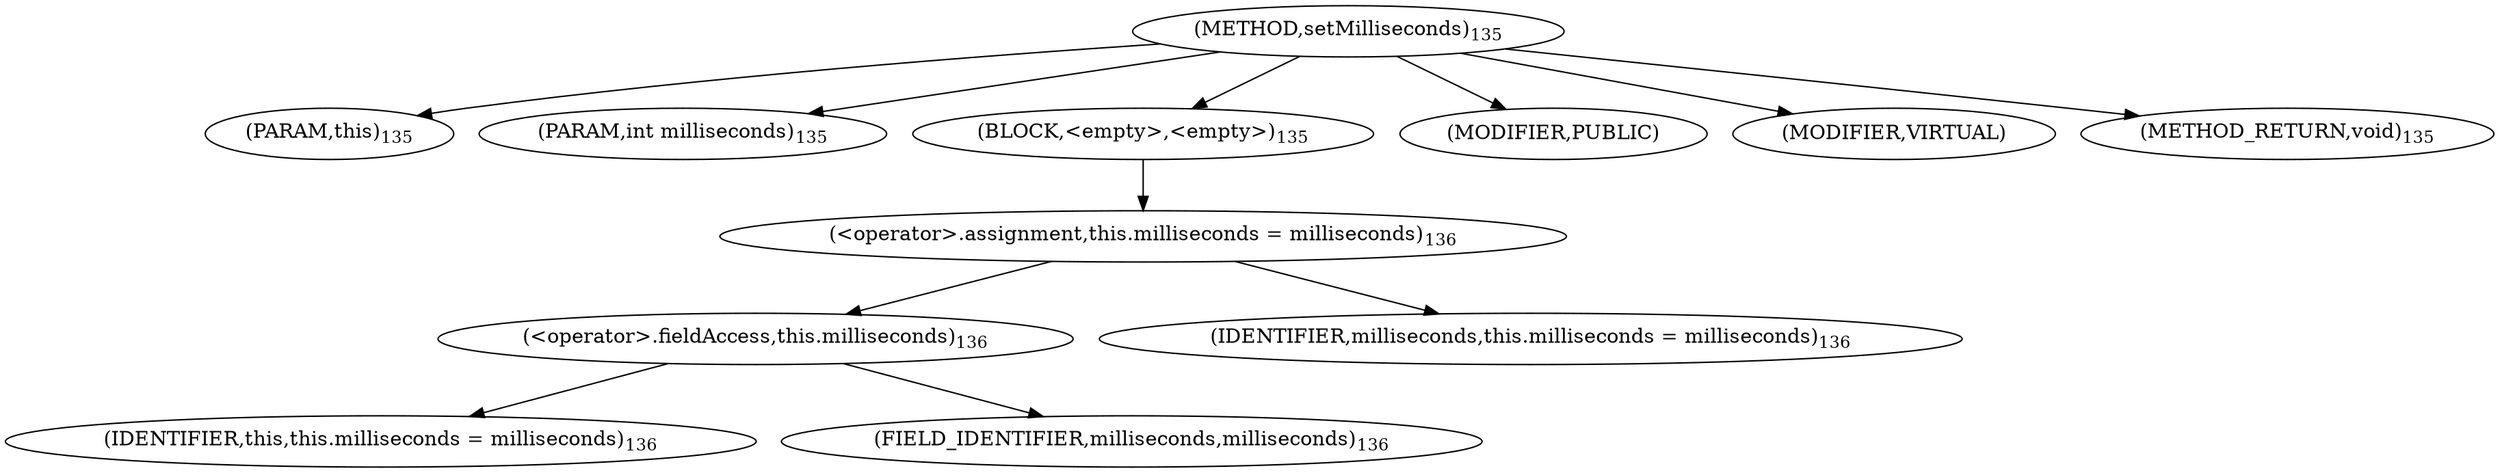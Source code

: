 digraph "setMilliseconds" {  
"104" [label = <(METHOD,setMilliseconds)<SUB>135</SUB>> ]
"10" [label = <(PARAM,this)<SUB>135</SUB>> ]
"105" [label = <(PARAM,int milliseconds)<SUB>135</SUB>> ]
"106" [label = <(BLOCK,&lt;empty&gt;,&lt;empty&gt;)<SUB>135</SUB>> ]
"107" [label = <(&lt;operator&gt;.assignment,this.milliseconds = milliseconds)<SUB>136</SUB>> ]
"108" [label = <(&lt;operator&gt;.fieldAccess,this.milliseconds)<SUB>136</SUB>> ]
"9" [label = <(IDENTIFIER,this,this.milliseconds = milliseconds)<SUB>136</SUB>> ]
"109" [label = <(FIELD_IDENTIFIER,milliseconds,milliseconds)<SUB>136</SUB>> ]
"110" [label = <(IDENTIFIER,milliseconds,this.milliseconds = milliseconds)<SUB>136</SUB>> ]
"111" [label = <(MODIFIER,PUBLIC)> ]
"112" [label = <(MODIFIER,VIRTUAL)> ]
"113" [label = <(METHOD_RETURN,void)<SUB>135</SUB>> ]
  "104" -> "10" 
  "104" -> "105" 
  "104" -> "106" 
  "104" -> "111" 
  "104" -> "112" 
  "104" -> "113" 
  "106" -> "107" 
  "107" -> "108" 
  "107" -> "110" 
  "108" -> "9" 
  "108" -> "109" 
}
